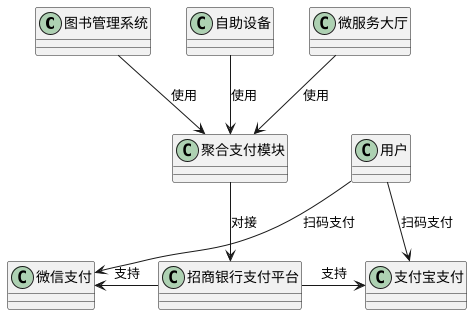 
@startuml
!define RECTANGLE class

RECTANGLE 图书管理系统
RECTANGLE 自助设备
RECTANGLE 微服务大厅
RECTANGLE 聚合支付模块
RECTANGLE 招商银行支付平台
RECTANGLE 微信支付
RECTANGLE 支付宝支付
RECTANGLE 用户

图书管理系统 -down-> 聚合支付模块 : 使用
自助设备 -down-> 聚合支付模块 : 使用
微服务大厅 -down-> 聚合支付模块 : 使用

聚合支付模块 -down-> 招商银行支付平台 : 对接

招商银行支付平台 -left-> 微信支付 : 支持
招商银行支付平台 -right-> 支付宝支付 : 支持

用户 -down-> 微信支付 : 扫码支付
用户 -down-> 支付宝支付 : 扫码支付
@enduml

